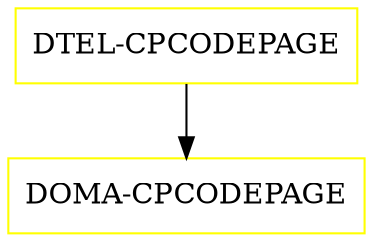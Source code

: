 digraph G {
  "DTEL-CPCODEPAGE" [shape=box,color=yellow];
  "DOMA-CPCODEPAGE" [shape=box,color=yellow,URL="./DOMA_CPCODEPAGE.html"];
  "DTEL-CPCODEPAGE" -> "DOMA-CPCODEPAGE";
}
